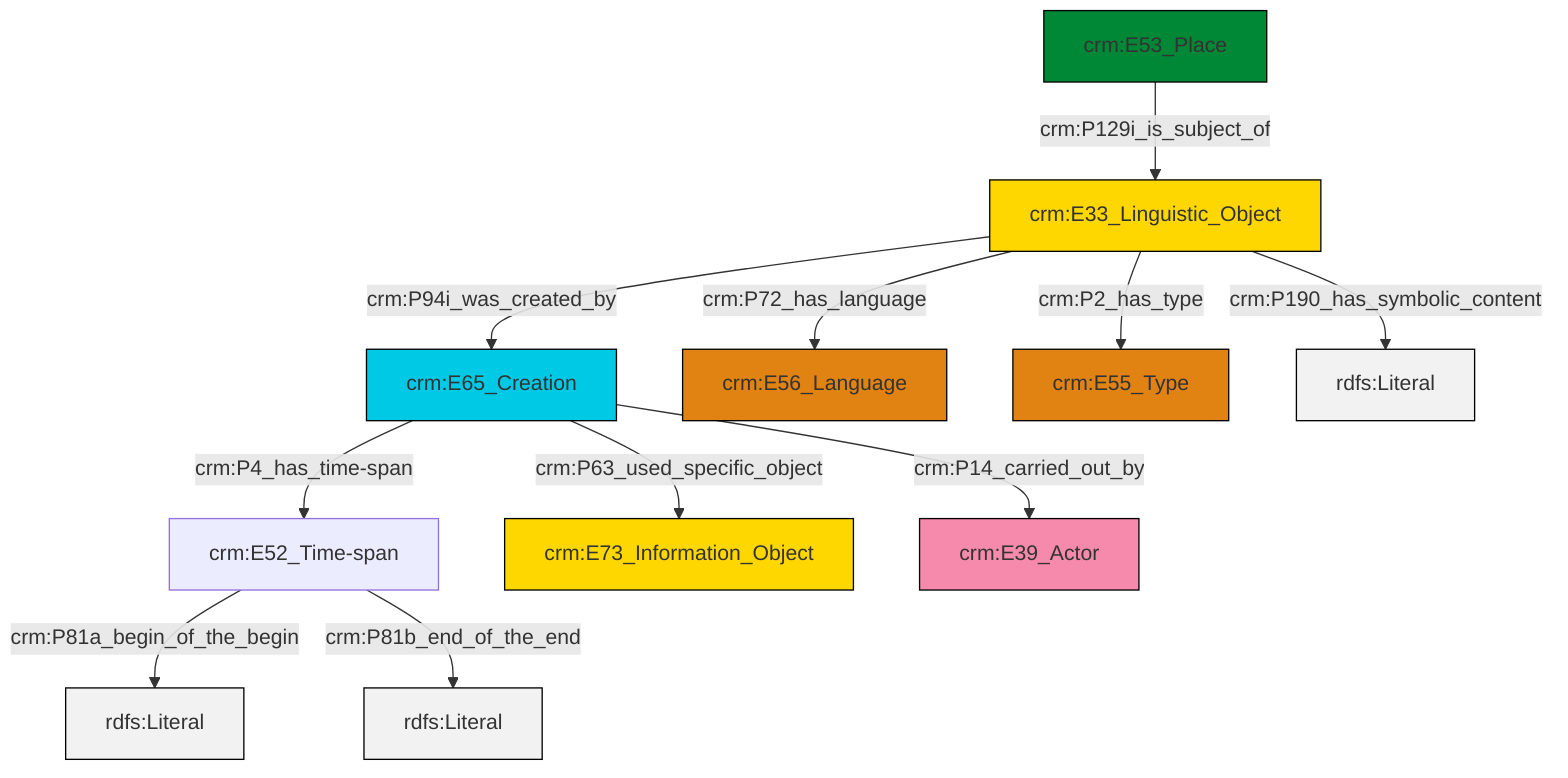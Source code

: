 graph TD
classDef Literal fill:#f2f2f2,stroke:#000000;
classDef CRM_Entity fill:#FFFFFF,stroke:#000000;
classDef Temporal_Entity fill:#00C9E6, stroke:#000000;
classDef Type fill:#E18312, stroke:#000000;
classDef Time-Span fill:#2C9C91, stroke:#000000;
classDef Appellation fill:#FFEB7F, stroke:#000000;
classDef Place fill:#008836, stroke:#000000;
classDef Persistent_Item fill:#B266B2, stroke:#000000;
classDef Conceptual_Object fill:#FFD700, stroke:#000000;
classDef Physical_Thing fill:#D2B48C, stroke:#000000;
classDef Actor fill:#f58aad, stroke:#000000;
classDef PC_Classes fill:#4ce600, stroke:#000000;
classDef Multi fill:#cccccc,stroke:#000000;

0["crm:E33_Linguistic_Object"]:::Conceptual_Object -->|crm:P94i_was_created_by| 1["crm:E65_Creation"]:::Temporal_Entity
3["crm:E52_Time-span"]:::Default -->|crm:P81a_begin_of_the_begin| 4[rdfs:Literal]:::Literal
1["crm:E65_Creation"]:::Temporal_Entity -->|crm:P14_carried_out_by| 7["crm:E39_Actor"]:::Actor
1["crm:E65_Creation"]:::Temporal_Entity -->|crm:P4_has_time-span| 3["crm:E52_Time-span"]:::Default
1["crm:E65_Creation"]:::Temporal_Entity -->|crm:P63_used_specific_object| 5["crm:E73_Information_Object"]:::Conceptual_Object
3["crm:E52_Time-span"]:::Default -->|crm:P81b_end_of_the_end| 10[rdfs:Literal]:::Literal
0["crm:E33_Linguistic_Object"]:::Conceptual_Object -->|crm:P72_has_language| 8["crm:E56_Language"]:::Type
0["crm:E33_Linguistic_Object"]:::Conceptual_Object -->|crm:P2_has_type| 13["crm:E55_Type"]:::Type
11["crm:E53_Place"]:::Place -->|crm:P129i_is_subject_of| 0["crm:E33_Linguistic_Object"]:::Conceptual_Object
0["crm:E33_Linguistic_Object"]:::Conceptual_Object -->|crm:P190_has_symbolic_content| 18[rdfs:Literal]:::Literal